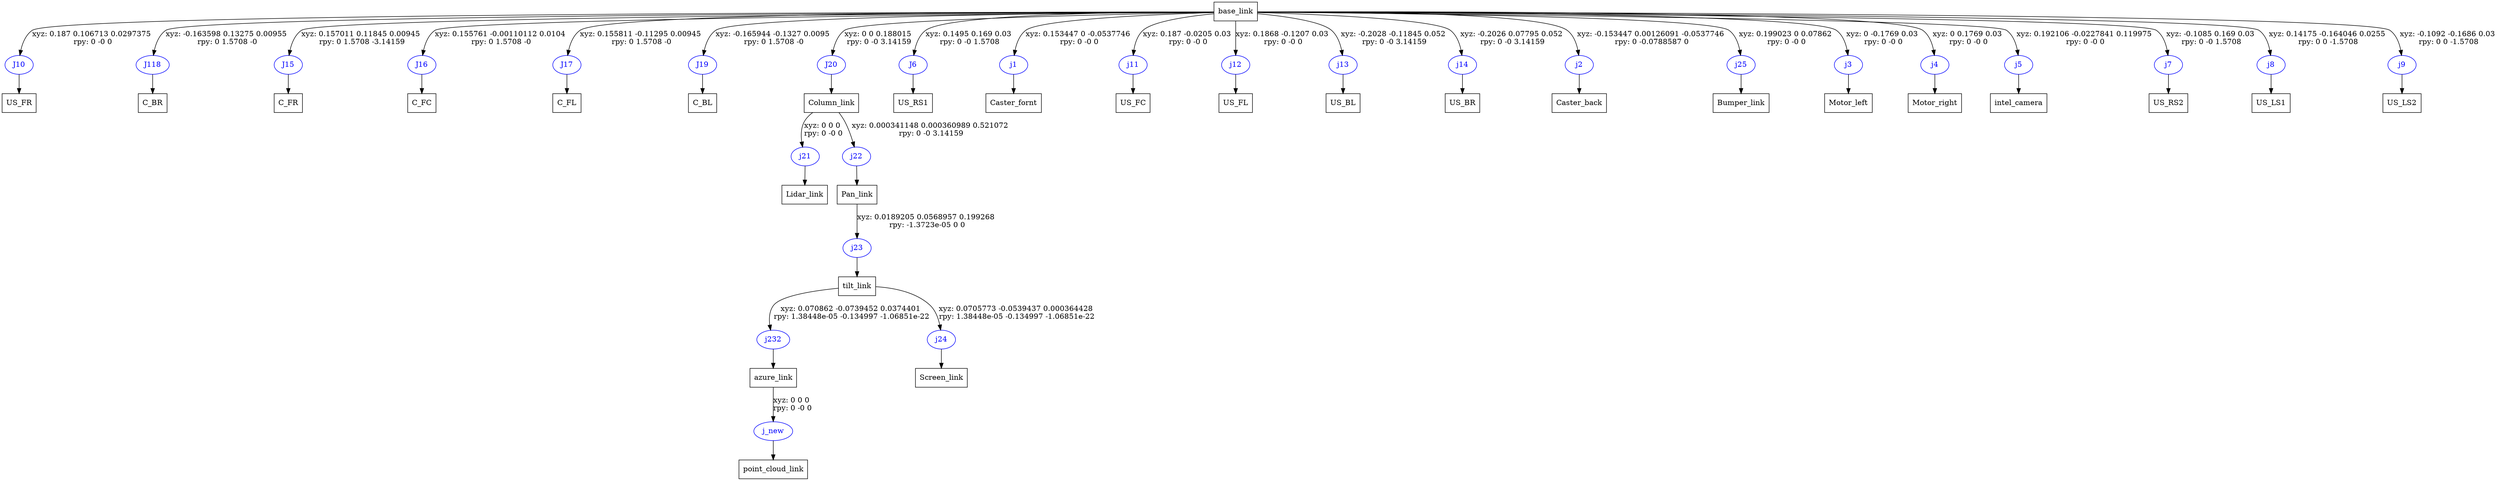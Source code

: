 digraph G {
node [shape=box];
"base_link" [label="base_link"];
"US_FR" [label="US_FR"];
"C_BR" [label="C_BR"];
"C_FR" [label="C_FR"];
"C_FC" [label="C_FC"];
"C_FL" [label="C_FL"];
"C_BL" [label="C_BL"];
"Column_link" [label="Column_link"];
"Lidar_link" [label="Lidar_link"];
"Pan_link" [label="Pan_link"];
"tilt_link" [label="tilt_link"];
"azure_link" [label="azure_link"];
"point_cloud_link" [label="point_cloud_link"];
"Screen_link" [label="Screen_link"];
"US_RS1" [label="US_RS1"];
"Caster_fornt" [label="Caster_fornt"];
"US_FC" [label="US_FC"];
"US_FL" [label="US_FL"];
"US_BL" [label="US_BL"];
"US_BR" [label="US_BR"];
"Caster_back" [label="Caster_back"];
"Bumper_link" [label="Bumper_link"];
"Motor_left" [label="Motor_left"];
"Motor_right" [label="Motor_right"];
"intel_camera" [label="intel_camera"];
"US_RS2" [label="US_RS2"];
"US_LS1" [label="US_LS1"];
"US_LS2" [label="US_LS2"];
node [shape=ellipse, color=blue, fontcolor=blue];
"base_link" -> "J10" [label="xyz: 0.187 0.106713 0.0297375 \nrpy: 0 -0 0"]
"J10" -> "US_FR"
"base_link" -> "J118" [label="xyz: -0.163598 0.13275 0.00955 \nrpy: 0 1.5708 -0"]
"J118" -> "C_BR"
"base_link" -> "J15" [label="xyz: 0.157011 0.11845 0.00945 \nrpy: 0 1.5708 -3.14159"]
"J15" -> "C_FR"
"base_link" -> "J16" [label="xyz: 0.155761 -0.00110112 0.0104 \nrpy: 0 1.5708 -0"]
"J16" -> "C_FC"
"base_link" -> "J17" [label="xyz: 0.155811 -0.11295 0.00945 \nrpy: 0 1.5708 -0"]
"J17" -> "C_FL"
"base_link" -> "J19" [label="xyz: -0.165944 -0.1327 0.0095 \nrpy: 0 1.5708 -0"]
"J19" -> "C_BL"
"base_link" -> "J20" [label="xyz: 0 0 0.188015 \nrpy: 0 -0 3.14159"]
"J20" -> "Column_link"
"Column_link" -> "j21" [label="xyz: 0 0 0 \nrpy: 0 -0 0"]
"j21" -> "Lidar_link"
"Column_link" -> "j22" [label="xyz: 0.000341148 0.000360989 0.521072 \nrpy: 0 -0 3.14159"]
"j22" -> "Pan_link"
"Pan_link" -> "j23" [label="xyz: 0.0189205 0.0568957 0.199268 \nrpy: -1.3723e-05 0 0"]
"j23" -> "tilt_link"
"tilt_link" -> "j232" [label="xyz: 0.070862 -0.0739452 0.0374401 \nrpy: 1.38448e-05 -0.134997 -1.06851e-22"]
"j232" -> "azure_link"
"azure_link" -> "j_new" [label="xyz: 0 0 0 \nrpy: 0 -0 0"]
"j_new" -> "point_cloud_link"
"tilt_link" -> "j24" [label="xyz: 0.0705773 -0.0539437 0.000364428 \nrpy: 1.38448e-05 -0.134997 -1.06851e-22"]
"j24" -> "Screen_link"
"base_link" -> "J6" [label="xyz: 0.1495 0.169 0.03 \nrpy: 0 -0 1.5708"]
"J6" -> "US_RS1"
"base_link" -> "j1" [label="xyz: 0.153447 0 -0.0537746 \nrpy: 0 -0 0"]
"j1" -> "Caster_fornt"
"base_link" -> "j11" [label="xyz: 0.187 -0.0205 0.03 \nrpy: 0 -0 0"]
"j11" -> "US_FC"
"base_link" -> "j12" [label="xyz: 0.1868 -0.1207 0.03 \nrpy: 0 -0 0"]
"j12" -> "US_FL"
"base_link" -> "j13" [label="xyz: -0.2028 -0.11845 0.052 \nrpy: 0 -0 3.14159"]
"j13" -> "US_BL"
"base_link" -> "j14" [label="xyz: -0.2026 0.07795 0.052 \nrpy: 0 -0 3.14159"]
"j14" -> "US_BR"
"base_link" -> "j2" [label="xyz: -0.153447 0.00126091 -0.0537746 \nrpy: 0 -0.0788587 0"]
"j2" -> "Caster_back"
"base_link" -> "j25" [label="xyz: 0.199023 0 0.07862 \nrpy: 0 -0 0"]
"j25" -> "Bumper_link"
"base_link" -> "j3" [label="xyz: 0 -0.1769 0.03 \nrpy: 0 -0 0"]
"j3" -> "Motor_left"
"base_link" -> "j4" [label="xyz: 0 0.1769 0.03 \nrpy: 0 -0 0"]
"j4" -> "Motor_right"
"base_link" -> "j5" [label="xyz: 0.192106 -0.0227841 0.119975 \nrpy: 0 -0 0"]
"j5" -> "intel_camera"
"base_link" -> "j7" [label="xyz: -0.1085 0.169 0.03 \nrpy: 0 -0 1.5708"]
"j7" -> "US_RS2"
"base_link" -> "j8" [label="xyz: 0.14175 -0.164046 0.0255 \nrpy: 0 0 -1.5708"]
"j8" -> "US_LS1"
"base_link" -> "j9" [label="xyz: -0.1092 -0.1686 0.03 \nrpy: 0 0 -1.5708"]
"j9" -> "US_LS2"
}
